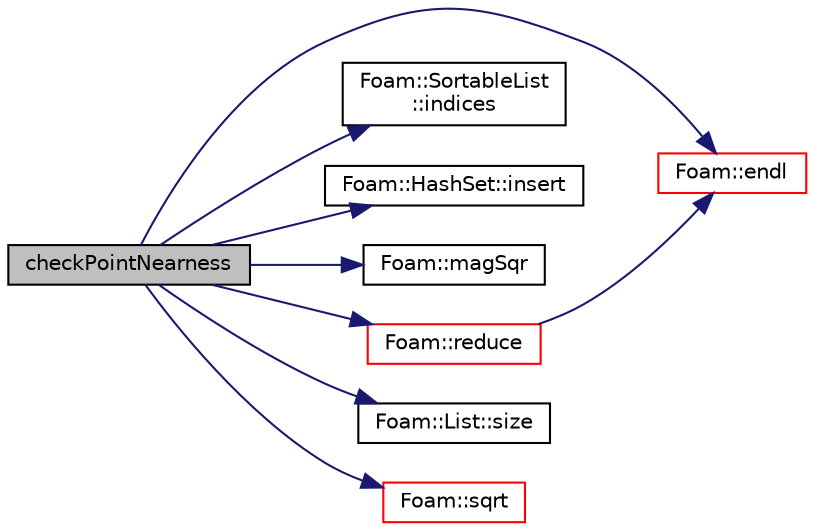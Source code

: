 digraph "checkPointNearness"
{
  bgcolor="transparent";
  edge [fontname="Helvetica",fontsize="10",labelfontname="Helvetica",labelfontsize="10"];
  node [fontname="Helvetica",fontsize="10",shape=record];
  rankdir="LR";
  Node44378 [label="checkPointNearness",height=0.2,width=0.4,color="black", fillcolor="grey75", style="filled", fontcolor="black"];
  Node44378 -> Node44379 [color="midnightblue",fontsize="10",style="solid",fontname="Helvetica"];
  Node44379 [label="Foam::endl",height=0.2,width=0.4,color="red",URL="$a21851.html#a2db8fe02a0d3909e9351bb4275b23ce4",tooltip="Add newline and flush stream. "];
  Node44378 -> Node44381 [color="midnightblue",fontsize="10",style="solid",fontname="Helvetica"];
  Node44381 [label="Foam::SortableList\l::indices",height=0.2,width=0.4,color="black",URL="$a27033.html#a28bce53bb8731da2b5f7a7cfb9ae2167",tooltip="Return the list of sorted indices. Updated every sort. "];
  Node44378 -> Node44382 [color="midnightblue",fontsize="10",style="solid",fontname="Helvetica"];
  Node44382 [label="Foam::HashSet::insert",height=0.2,width=0.4,color="black",URL="$a26829.html#a49f0753d9652681fc3a81f59951a0ad7",tooltip="Insert a new entry. "];
  Node44378 -> Node44383 [color="midnightblue",fontsize="10",style="solid",fontname="Helvetica"];
  Node44383 [label="Foam::magSqr",height=0.2,width=0.4,color="black",URL="$a21851.html#ae6fff2c6981e6d9618aa5038e69def6e"];
  Node44378 -> Node44384 [color="midnightblue",fontsize="10",style="solid",fontname="Helvetica"];
  Node44384 [label="Foam::reduce",height=0.2,width=0.4,color="red",URL="$a21851.html#a7ffd6af4acc2eb9ba72ee296b5ecda23"];
  Node44384 -> Node44379 [color="midnightblue",fontsize="10",style="solid",fontname="Helvetica"];
  Node44378 -> Node44388 [color="midnightblue",fontsize="10",style="solid",fontname="Helvetica"];
  Node44388 [label="Foam::List::size",height=0.2,width=0.4,color="black",URL="$a26833.html#a8a5f6fa29bd4b500caf186f60245b384",tooltip="Override size to be inconsistent with allocated storage. "];
  Node44378 -> Node44401 [color="midnightblue",fontsize="10",style="solid",fontname="Helvetica"];
  Node44401 [label="Foam::sqrt",height=0.2,width=0.4,color="red",URL="$a21851.html#a8616bd62eebf2342a80222fecb1bda71"];
}
